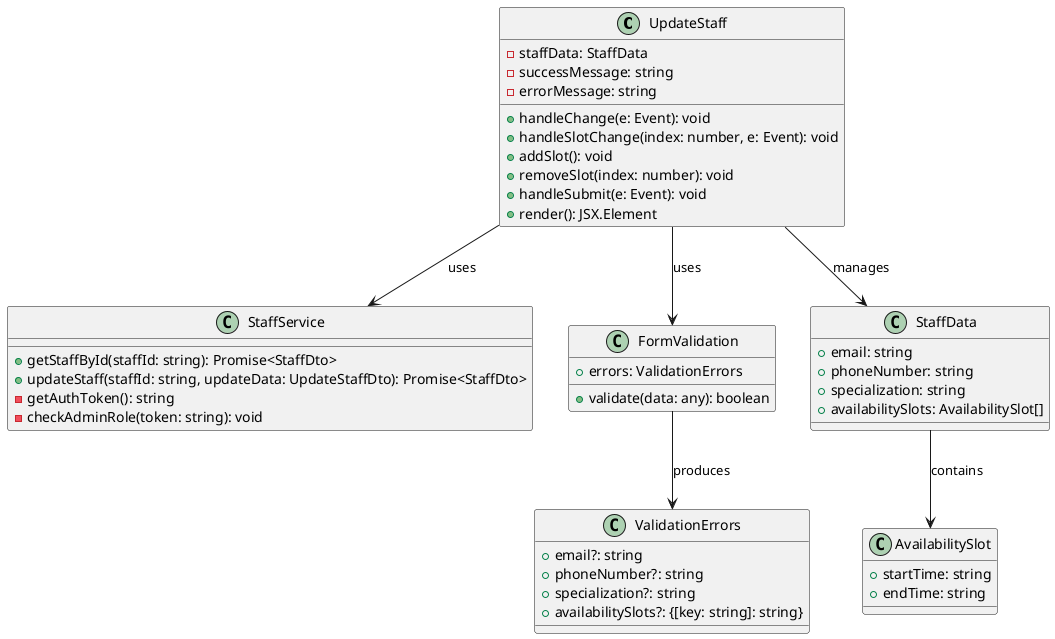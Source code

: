 @startuml Update Staff UI Frontend Class Diagram

' React Components
class UpdateStaff {
  - staffData: StaffData
  - successMessage: string
  - errorMessage: string
  + handleChange(e: Event): void
  + handleSlotChange(index: number, e: Event): void
  + addSlot(): void
  + removeSlot(index: number): void
  + handleSubmit(e: Event): void
  + render(): JSX.Element
}

class StaffService {
  + getStaffById(staffId: string): Promise<StaffDto>
  + updateStaff(staffId: string, updateData: UpdateStaffDto): Promise<StaffDto>
  - getAuthToken(): string
  - checkAdminRole(token: string): void
}

class FormValidation {
  + errors: ValidationErrors
  + validate(data: any): boolean
}

' Data Types
class StaffData {
  + email: string
  + phoneNumber: string
  + specialization: string
  + availabilitySlots: AvailabilitySlot[]
}

class AvailabilitySlot {
  + startTime: string
  + endTime: string
}

class ValidationErrors {
  + email?: string
  + phoneNumber?: string
  + specialization?: string
  + availabilitySlots?: {[key: string]: string}
}

' Relationships
UpdateStaff --> StaffService: uses
UpdateStaff --> FormValidation: uses
UpdateStaff --> StaffData: manages
StaffData --> AvailabilitySlot: contains
FormValidation --> ValidationErrors: produces

@enduml